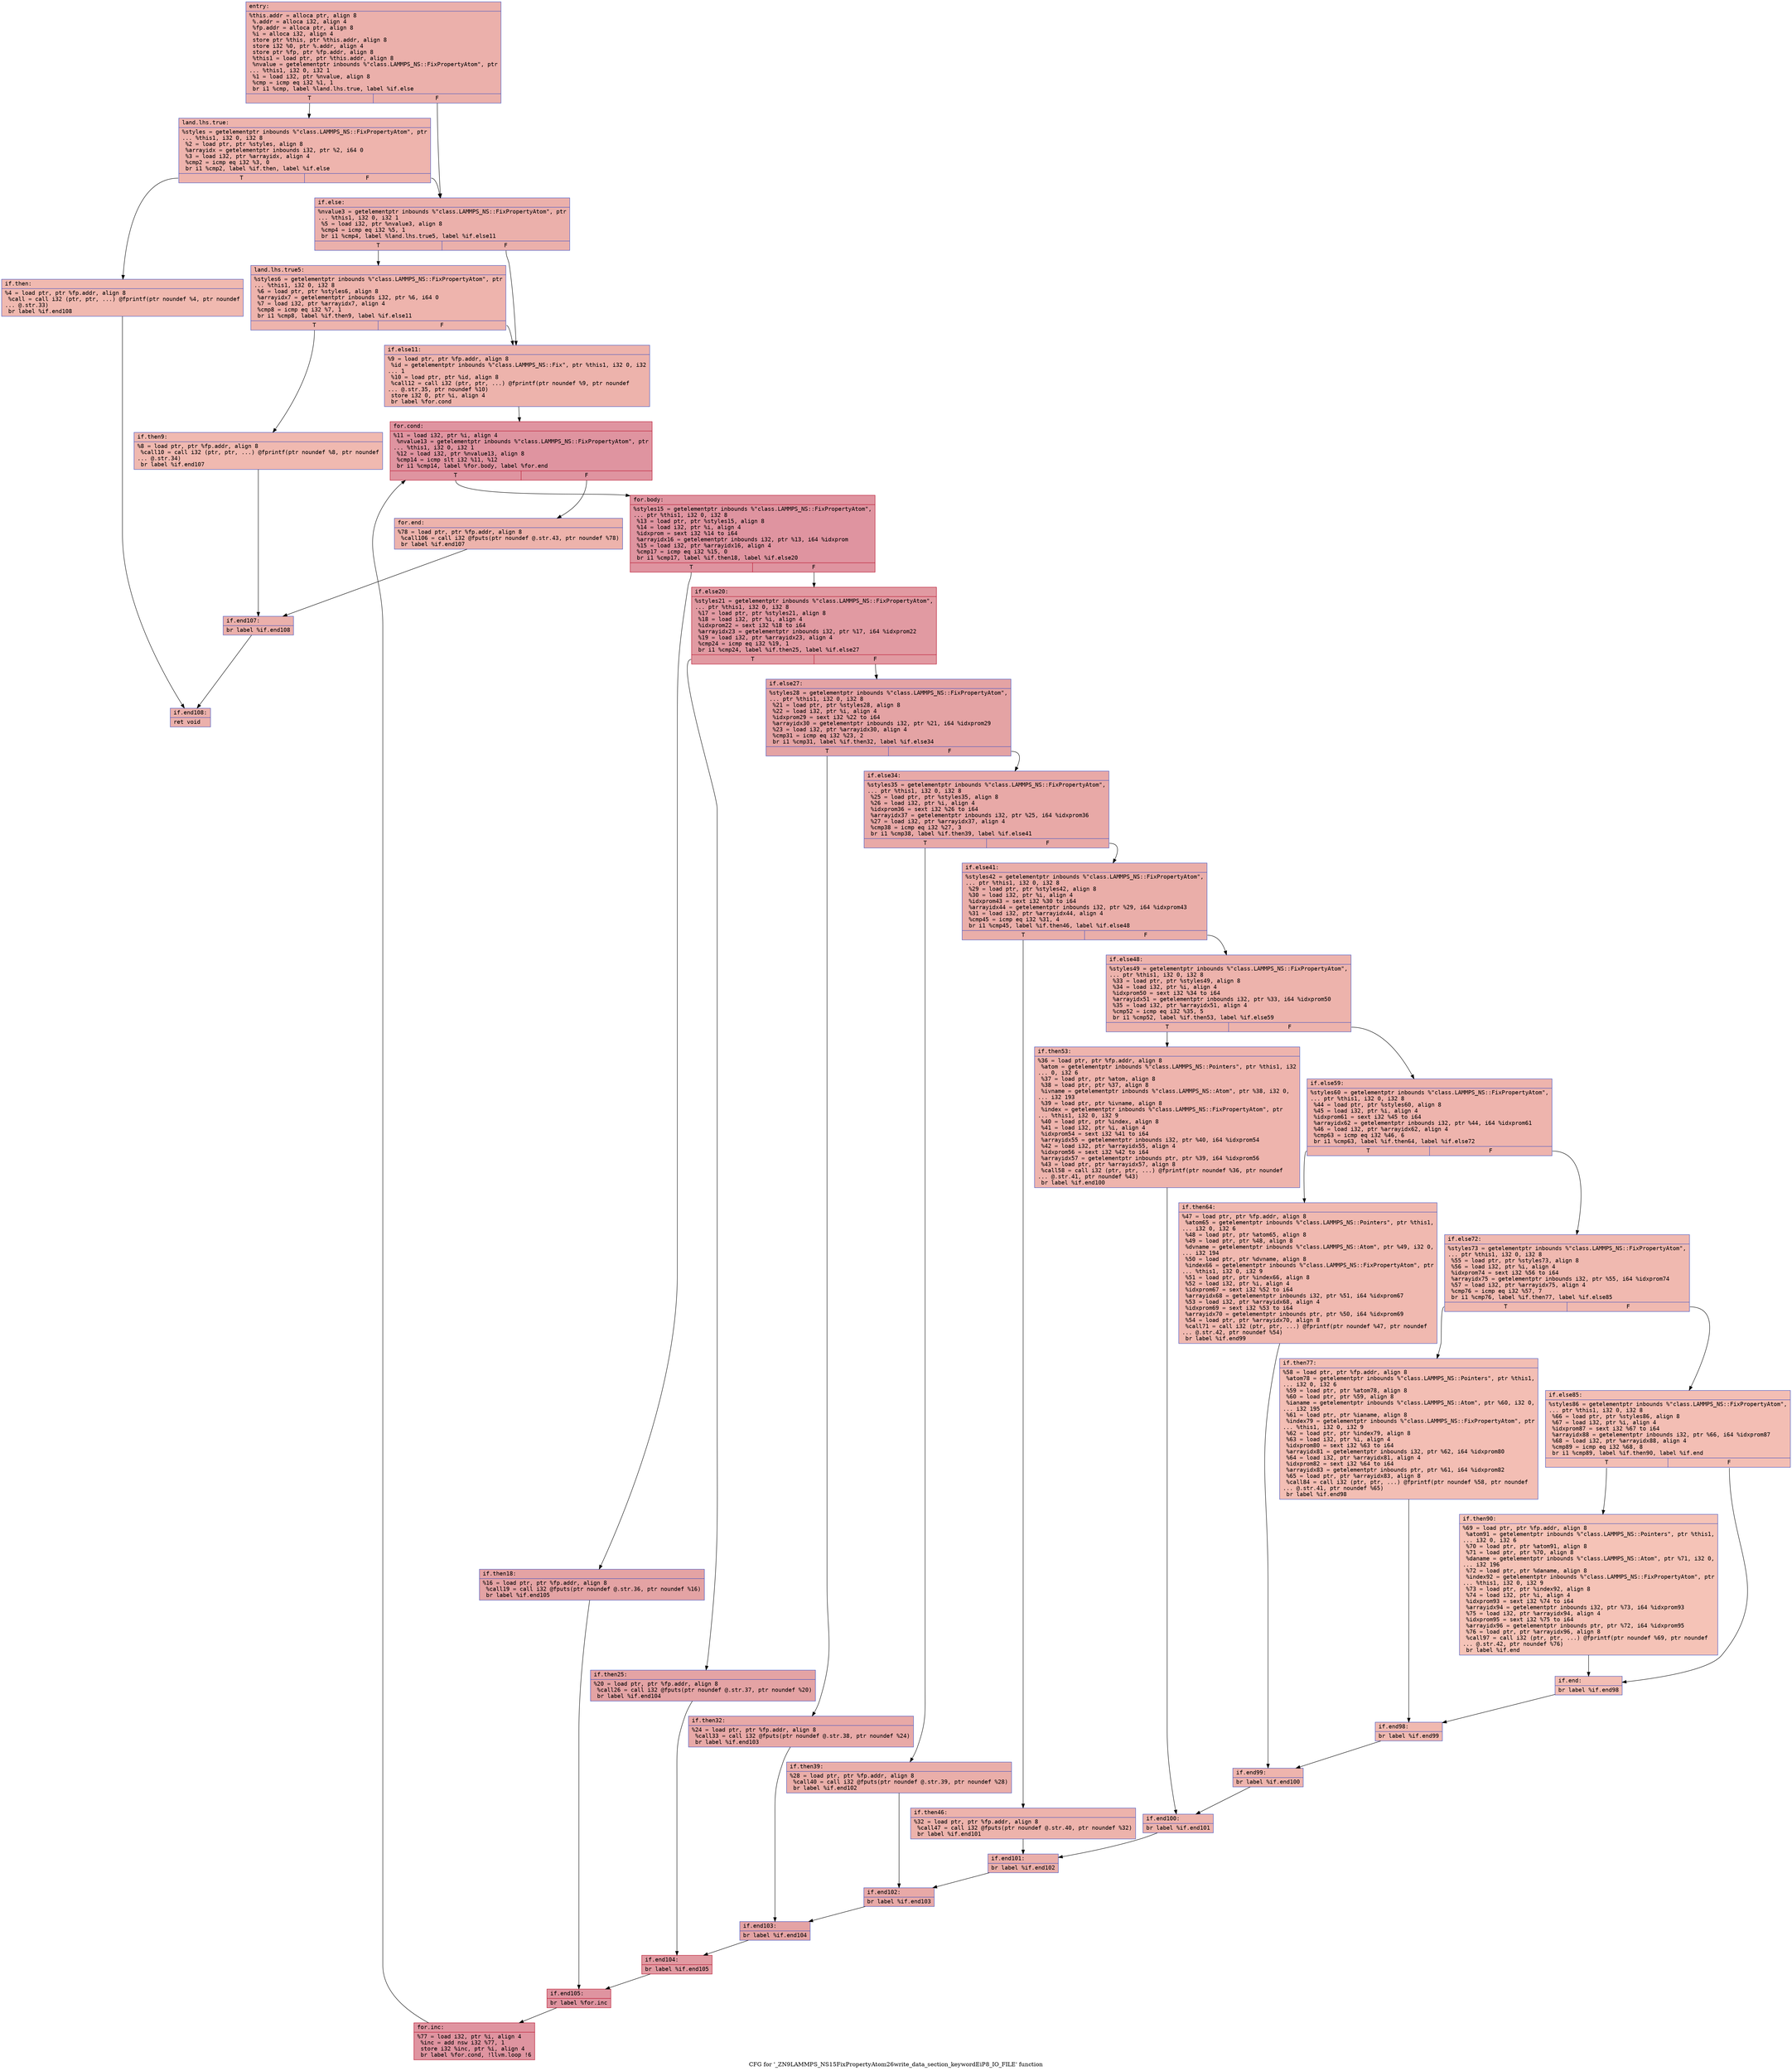 digraph "CFG for '_ZN9LAMMPS_NS15FixPropertyAtom26write_data_section_keywordEiP8_IO_FILE' function" {
	label="CFG for '_ZN9LAMMPS_NS15FixPropertyAtom26write_data_section_keywordEiP8_IO_FILE' function";

	Node0x561c274e7210 [shape=record,color="#3d50c3ff", style=filled, fillcolor="#d24b4070" fontname="Courier",label="{entry:\l|  %this.addr = alloca ptr, align 8\l  %.addr = alloca i32, align 4\l  %fp.addr = alloca ptr, align 8\l  %i = alloca i32, align 4\l  store ptr %this, ptr %this.addr, align 8\l  store i32 %0, ptr %.addr, align 4\l  store ptr %fp, ptr %fp.addr, align 8\l  %this1 = load ptr, ptr %this.addr, align 8\l  %nvalue = getelementptr inbounds %\"class.LAMMPS_NS::FixPropertyAtom\", ptr\l... %this1, i32 0, i32 1\l  %1 = load i32, ptr %nvalue, align 8\l  %cmp = icmp eq i32 %1, 1\l  br i1 %cmp, label %land.lhs.true, label %if.else\l|{<s0>T|<s1>F}}"];
	Node0x561c274e7210:s0 -> Node0x561c274e7ba0[tooltip="entry -> land.lhs.true\nProbability 50.00%" ];
	Node0x561c274e7210:s1 -> Node0x561c274e7c20[tooltip="entry -> if.else\nProbability 50.00%" ];
	Node0x561c274e7ba0 [shape=record,color="#3d50c3ff", style=filled, fillcolor="#d8564670" fontname="Courier",label="{land.lhs.true:\l|  %styles = getelementptr inbounds %\"class.LAMMPS_NS::FixPropertyAtom\", ptr\l... %this1, i32 0, i32 8\l  %2 = load ptr, ptr %styles, align 8\l  %arrayidx = getelementptr inbounds i32, ptr %2, i64 0\l  %3 = load i32, ptr %arrayidx, align 4\l  %cmp2 = icmp eq i32 %3, 0\l  br i1 %cmp2, label %if.then, label %if.else\l|{<s0>T|<s1>F}}"];
	Node0x561c274e7ba0:s0 -> Node0x561c274e8240[tooltip="land.lhs.true -> if.then\nProbability 37.50%" ];
	Node0x561c274e7ba0:s1 -> Node0x561c274e7c20[tooltip="land.lhs.true -> if.else\nProbability 62.50%" ];
	Node0x561c274e8240 [shape=record,color="#3d50c3ff", style=filled, fillcolor="#de614d70" fontname="Courier",label="{if.then:\l|  %4 = load ptr, ptr %fp.addr, align 8\l  %call = call i32 (ptr, ptr, ...) @fprintf(ptr noundef %4, ptr noundef\l... @.str.33)\l  br label %if.end108\l}"];
	Node0x561c274e8240 -> Node0x561c274e8590[tooltip="if.then -> if.end108\nProbability 100.00%" ];
	Node0x561c274e7c20 [shape=record,color="#3d50c3ff", style=filled, fillcolor="#d24b4070" fontname="Courier",label="{if.else:\l|  %nvalue3 = getelementptr inbounds %\"class.LAMMPS_NS::FixPropertyAtom\", ptr\l... %this1, i32 0, i32 1\l  %5 = load i32, ptr %nvalue3, align 8\l  %cmp4 = icmp eq i32 %5, 1\l  br i1 %cmp4, label %land.lhs.true5, label %if.else11\l|{<s0>T|<s1>F}}"];
	Node0x561c274e7c20:s0 -> Node0x561c274e8890[tooltip="if.else -> land.lhs.true5\nProbability 50.00%" ];
	Node0x561c274e7c20:s1 -> Node0x561c274e8910[tooltip="if.else -> if.else11\nProbability 50.00%" ];
	Node0x561c274e8890 [shape=record,color="#3d50c3ff", style=filled, fillcolor="#d8564670" fontname="Courier",label="{land.lhs.true5:\l|  %styles6 = getelementptr inbounds %\"class.LAMMPS_NS::FixPropertyAtom\", ptr\l... %this1, i32 0, i32 8\l  %6 = load ptr, ptr %styles6, align 8\l  %arrayidx7 = getelementptr inbounds i32, ptr %6, i64 0\l  %7 = load i32, ptr %arrayidx7, align 4\l  %cmp8 = icmp eq i32 %7, 1\l  br i1 %cmp8, label %if.then9, label %if.else11\l|{<s0>T|<s1>F}}"];
	Node0x561c274e8890:s0 -> Node0x561c274e7e20[tooltip="land.lhs.true5 -> if.then9\nProbability 50.00%" ];
	Node0x561c274e8890:s1 -> Node0x561c274e8910[tooltip="land.lhs.true5 -> if.else11\nProbability 50.00%" ];
	Node0x561c274e7e20 [shape=record,color="#3d50c3ff", style=filled, fillcolor="#de614d70" fontname="Courier",label="{if.then9:\l|  %8 = load ptr, ptr %fp.addr, align 8\l  %call10 = call i32 (ptr, ptr, ...) @fprintf(ptr noundef %8, ptr noundef\l... @.str.34)\l  br label %if.end107\l}"];
	Node0x561c274e7e20 -> Node0x561c274ea560[tooltip="if.then9 -> if.end107\nProbability 100.00%" ];
	Node0x561c274e8910 [shape=record,color="#3d50c3ff", style=filled, fillcolor="#d6524470" fontname="Courier",label="{if.else11:\l|  %9 = load ptr, ptr %fp.addr, align 8\l  %id = getelementptr inbounds %\"class.LAMMPS_NS::Fix\", ptr %this1, i32 0, i32\l... 1\l  %10 = load ptr, ptr %id, align 8\l  %call12 = call i32 (ptr, ptr, ...) @fprintf(ptr noundef %9, ptr noundef\l... @.str.35, ptr noundef %10)\l  store i32 0, ptr %i, align 4\l  br label %for.cond\l}"];
	Node0x561c274e8910 -> Node0x561c274ea940[tooltip="if.else11 -> for.cond\nProbability 100.00%" ];
	Node0x561c274ea940 [shape=record,color="#b70d28ff", style=filled, fillcolor="#b70d2870" fontname="Courier",label="{for.cond:\l|  %11 = load i32, ptr %i, align 4\l  %nvalue13 = getelementptr inbounds %\"class.LAMMPS_NS::FixPropertyAtom\", ptr\l... %this1, i32 0, i32 1\l  %12 = load i32, ptr %nvalue13, align 8\l  %cmp14 = icmp slt i32 %11, %12\l  br i1 %cmp14, label %for.body, label %for.end\l|{<s0>T|<s1>F}}"];
	Node0x561c274ea940:s0 -> Node0x561c274eacd0[tooltip="for.cond -> for.body\nProbability 96.88%" ];
	Node0x561c274ea940:s1 -> Node0x561c274ead50[tooltip="for.cond -> for.end\nProbability 3.12%" ];
	Node0x561c274eacd0 [shape=record,color="#b70d28ff", style=filled, fillcolor="#b70d2870" fontname="Courier",label="{for.body:\l|  %styles15 = getelementptr inbounds %\"class.LAMMPS_NS::FixPropertyAtom\",\l... ptr %this1, i32 0, i32 8\l  %13 = load ptr, ptr %styles15, align 8\l  %14 = load i32, ptr %i, align 4\l  %idxprom = sext i32 %14 to i64\l  %arrayidx16 = getelementptr inbounds i32, ptr %13, i64 %idxprom\l  %15 = load i32, ptr %arrayidx16, align 4\l  %cmp17 = icmp eq i32 %15, 0\l  br i1 %cmp17, label %if.then18, label %if.else20\l|{<s0>T|<s1>F}}"];
	Node0x561c274eacd0:s0 -> Node0x561c274eb2f0[tooltip="for.body -> if.then18\nProbability 37.50%" ];
	Node0x561c274eacd0:s1 -> Node0x561c274eb370[tooltip="for.body -> if.else20\nProbability 62.50%" ];
	Node0x561c274eb2f0 [shape=record,color="#3d50c3ff", style=filled, fillcolor="#c32e3170" fontname="Courier",label="{if.then18:\l|  %16 = load ptr, ptr %fp.addr, align 8\l  %call19 = call i32 @fputs(ptr noundef @.str.36, ptr noundef %16)\l  br label %if.end105\l}"];
	Node0x561c274eb2f0 -> Node0x561c274eb6f0[tooltip="if.then18 -> if.end105\nProbability 100.00%" ];
	Node0x561c274eb370 [shape=record,color="#b70d28ff", style=filled, fillcolor="#bb1b2c70" fontname="Courier",label="{if.else20:\l|  %styles21 = getelementptr inbounds %\"class.LAMMPS_NS::FixPropertyAtom\",\l... ptr %this1, i32 0, i32 8\l  %17 = load ptr, ptr %styles21, align 8\l  %18 = load i32, ptr %i, align 4\l  %idxprom22 = sext i32 %18 to i64\l  %arrayidx23 = getelementptr inbounds i32, ptr %17, i64 %idxprom22\l  %19 = load i32, ptr %arrayidx23, align 4\l  %cmp24 = icmp eq i32 %19, 1\l  br i1 %cmp24, label %if.then25, label %if.else27\l|{<s0>T|<s1>F}}"];
	Node0x561c274eb370:s0 -> Node0x561c274ebc50[tooltip="if.else20 -> if.then25\nProbability 50.00%" ];
	Node0x561c274eb370:s1 -> Node0x561c274ebcd0[tooltip="if.else20 -> if.else27\nProbability 50.00%" ];
	Node0x561c274ebc50 [shape=record,color="#3d50c3ff", style=filled, fillcolor="#c32e3170" fontname="Courier",label="{if.then25:\l|  %20 = load ptr, ptr %fp.addr, align 8\l  %call26 = call i32 @fputs(ptr noundef @.str.37, ptr noundef %20)\l  br label %if.end104\l}"];
	Node0x561c274ebc50 -> Node0x561c274ea380[tooltip="if.then25 -> if.end104\nProbability 100.00%" ];
	Node0x561c274ebcd0 [shape=record,color="#3d50c3ff", style=filled, fillcolor="#c32e3170" fontname="Courier",label="{if.else27:\l|  %styles28 = getelementptr inbounds %\"class.LAMMPS_NS::FixPropertyAtom\",\l... ptr %this1, i32 0, i32 8\l  %21 = load ptr, ptr %styles28, align 8\l  %22 = load i32, ptr %i, align 4\l  %idxprom29 = sext i32 %22 to i64\l  %arrayidx30 = getelementptr inbounds i32, ptr %21, i64 %idxprom29\l  %23 = load i32, ptr %arrayidx30, align 4\l  %cmp31 = icmp eq i32 %23, 2\l  br i1 %cmp31, label %if.then32, label %if.else34\l|{<s0>T|<s1>F}}"];
	Node0x561c274ebcd0:s0 -> Node0x561c274ec850[tooltip="if.else27 -> if.then32\nProbability 50.00%" ];
	Node0x561c274ebcd0:s1 -> Node0x561c274ec8d0[tooltip="if.else27 -> if.else34\nProbability 50.00%" ];
	Node0x561c274ec850 [shape=record,color="#3d50c3ff", style=filled, fillcolor="#ca3b3770" fontname="Courier",label="{if.then32:\l|  %24 = load ptr, ptr %fp.addr, align 8\l  %call33 = call i32 @fputs(ptr noundef @.str.38, ptr noundef %24)\l  br label %if.end103\l}"];
	Node0x561c274ec850 -> Node0x561c274ecbb0[tooltip="if.then32 -> if.end103\nProbability 100.00%" ];
	Node0x561c274ec8d0 [shape=record,color="#3d50c3ff", style=filled, fillcolor="#ca3b3770" fontname="Courier",label="{if.else34:\l|  %styles35 = getelementptr inbounds %\"class.LAMMPS_NS::FixPropertyAtom\",\l... ptr %this1, i32 0, i32 8\l  %25 = load ptr, ptr %styles35, align 8\l  %26 = load i32, ptr %i, align 4\l  %idxprom36 = sext i32 %26 to i64\l  %arrayidx37 = getelementptr inbounds i32, ptr %25, i64 %idxprom36\l  %27 = load i32, ptr %arrayidx37, align 4\l  %cmp38 = icmp eq i32 %27, 3\l  br i1 %cmp38, label %if.then39, label %if.else41\l|{<s0>T|<s1>F}}"];
	Node0x561c274ec8d0:s0 -> Node0x561c274ed110[tooltip="if.else34 -> if.then39\nProbability 50.00%" ];
	Node0x561c274ec8d0:s1 -> Node0x561c274ed190[tooltip="if.else34 -> if.else41\nProbability 50.00%" ];
	Node0x561c274ed110 [shape=record,color="#3d50c3ff", style=filled, fillcolor="#d0473d70" fontname="Courier",label="{if.then39:\l|  %28 = load ptr, ptr %fp.addr, align 8\l  %call40 = call i32 @fputs(ptr noundef @.str.39, ptr noundef %28)\l  br label %if.end102\l}"];
	Node0x561c274ed110 -> Node0x561c274ed490[tooltip="if.then39 -> if.end102\nProbability 100.00%" ];
	Node0x561c274ed190 [shape=record,color="#3d50c3ff", style=filled, fillcolor="#d0473d70" fontname="Courier",label="{if.else41:\l|  %styles42 = getelementptr inbounds %\"class.LAMMPS_NS::FixPropertyAtom\",\l... ptr %this1, i32 0, i32 8\l  %29 = load ptr, ptr %styles42, align 8\l  %30 = load i32, ptr %i, align 4\l  %idxprom43 = sext i32 %30 to i64\l  %arrayidx44 = getelementptr inbounds i32, ptr %29, i64 %idxprom43\l  %31 = load i32, ptr %arrayidx44, align 4\l  %cmp45 = icmp eq i32 %31, 4\l  br i1 %cmp45, label %if.then46, label %if.else48\l|{<s0>T|<s1>F}}"];
	Node0x561c274ed190:s0 -> Node0x561c274ed9f0[tooltip="if.else41 -> if.then46\nProbability 50.00%" ];
	Node0x561c274ed190:s1 -> Node0x561c274eda70[tooltip="if.else41 -> if.else48\nProbability 50.00%" ];
	Node0x561c274ed9f0 [shape=record,color="#3d50c3ff", style=filled, fillcolor="#d6524470" fontname="Courier",label="{if.then46:\l|  %32 = load ptr, ptr %fp.addr, align 8\l  %call47 = call i32 @fputs(ptr noundef @.str.40, ptr noundef %32)\l  br label %if.end101\l}"];
	Node0x561c274ed9f0 -> Node0x561c274edd70[tooltip="if.then46 -> if.end101\nProbability 100.00%" ];
	Node0x561c274eda70 [shape=record,color="#3d50c3ff", style=filled, fillcolor="#d6524470" fontname="Courier",label="{if.else48:\l|  %styles49 = getelementptr inbounds %\"class.LAMMPS_NS::FixPropertyAtom\",\l... ptr %this1, i32 0, i32 8\l  %33 = load ptr, ptr %styles49, align 8\l  %34 = load i32, ptr %i, align 4\l  %idxprom50 = sext i32 %34 to i64\l  %arrayidx51 = getelementptr inbounds i32, ptr %33, i64 %idxprom50\l  %35 = load i32, ptr %arrayidx51, align 4\l  %cmp52 = icmp eq i32 %35, 5\l  br i1 %cmp52, label %if.then53, label %if.else59\l|{<s0>T|<s1>F}}"];
	Node0x561c274eda70:s0 -> Node0x561c274ee2d0[tooltip="if.else48 -> if.then53\nProbability 50.00%" ];
	Node0x561c274eda70:s1 -> Node0x561c274ee350[tooltip="if.else48 -> if.else59\nProbability 50.00%" ];
	Node0x561c274ee2d0 [shape=record,color="#3d50c3ff", style=filled, fillcolor="#d8564670" fontname="Courier",label="{if.then53:\l|  %36 = load ptr, ptr %fp.addr, align 8\l  %atom = getelementptr inbounds %\"class.LAMMPS_NS::Pointers\", ptr %this1, i32\l... 0, i32 6\l  %37 = load ptr, ptr %atom, align 8\l  %38 = load ptr, ptr %37, align 8\l  %ivname = getelementptr inbounds %\"class.LAMMPS_NS::Atom\", ptr %38, i32 0,\l... i32 193\l  %39 = load ptr, ptr %ivname, align 8\l  %index = getelementptr inbounds %\"class.LAMMPS_NS::FixPropertyAtom\", ptr\l... %this1, i32 0, i32 9\l  %40 = load ptr, ptr %index, align 8\l  %41 = load i32, ptr %i, align 4\l  %idxprom54 = sext i32 %41 to i64\l  %arrayidx55 = getelementptr inbounds i32, ptr %40, i64 %idxprom54\l  %42 = load i32, ptr %arrayidx55, align 4\l  %idxprom56 = sext i32 %42 to i64\l  %arrayidx57 = getelementptr inbounds ptr, ptr %39, i64 %idxprom56\l  %43 = load ptr, ptr %arrayidx57, align 8\l  %call58 = call i32 (ptr, ptr, ...) @fprintf(ptr noundef %36, ptr noundef\l... @.str.41, ptr noundef %43)\l  br label %if.end100\l}"];
	Node0x561c274ee2d0 -> Node0x561c274eeea0[tooltip="if.then53 -> if.end100\nProbability 100.00%" ];
	Node0x561c274ee350 [shape=record,color="#3d50c3ff", style=filled, fillcolor="#d8564670" fontname="Courier",label="{if.else59:\l|  %styles60 = getelementptr inbounds %\"class.LAMMPS_NS::FixPropertyAtom\",\l... ptr %this1, i32 0, i32 8\l  %44 = load ptr, ptr %styles60, align 8\l  %45 = load i32, ptr %i, align 4\l  %idxprom61 = sext i32 %45 to i64\l  %arrayidx62 = getelementptr inbounds i32, ptr %44, i64 %idxprom61\l  %46 = load i32, ptr %arrayidx62, align 4\l  %cmp63 = icmp eq i32 %46, 6\l  br i1 %cmp63, label %if.then64, label %if.else72\l|{<s0>T|<s1>F}}"];
	Node0x561c274ee350:s0 -> Node0x561c274ef420[tooltip="if.else59 -> if.then64\nProbability 50.00%" ];
	Node0x561c274ee350:s1 -> Node0x561c274ef4a0[tooltip="if.else59 -> if.else72\nProbability 50.00%" ];
	Node0x561c274ef420 [shape=record,color="#3d50c3ff", style=filled, fillcolor="#de614d70" fontname="Courier",label="{if.then64:\l|  %47 = load ptr, ptr %fp.addr, align 8\l  %atom65 = getelementptr inbounds %\"class.LAMMPS_NS::Pointers\", ptr %this1,\l... i32 0, i32 6\l  %48 = load ptr, ptr %atom65, align 8\l  %49 = load ptr, ptr %48, align 8\l  %dvname = getelementptr inbounds %\"class.LAMMPS_NS::Atom\", ptr %49, i32 0,\l... i32 194\l  %50 = load ptr, ptr %dvname, align 8\l  %index66 = getelementptr inbounds %\"class.LAMMPS_NS::FixPropertyAtom\", ptr\l... %this1, i32 0, i32 9\l  %51 = load ptr, ptr %index66, align 8\l  %52 = load i32, ptr %i, align 4\l  %idxprom67 = sext i32 %52 to i64\l  %arrayidx68 = getelementptr inbounds i32, ptr %51, i64 %idxprom67\l  %53 = load i32, ptr %arrayidx68, align 4\l  %idxprom69 = sext i32 %53 to i64\l  %arrayidx70 = getelementptr inbounds ptr, ptr %50, i64 %idxprom69\l  %54 = load ptr, ptr %arrayidx70, align 8\l  %call71 = call i32 (ptr, ptr, ...) @fprintf(ptr noundef %47, ptr noundef\l... @.str.42, ptr noundef %54)\l  br label %if.end99\l}"];
	Node0x561c274ef420 -> Node0x561c274f0dd0[tooltip="if.then64 -> if.end99\nProbability 100.00%" ];
	Node0x561c274ef4a0 [shape=record,color="#3d50c3ff", style=filled, fillcolor="#de614d70" fontname="Courier",label="{if.else72:\l|  %styles73 = getelementptr inbounds %\"class.LAMMPS_NS::FixPropertyAtom\",\l... ptr %this1, i32 0, i32 8\l  %55 = load ptr, ptr %styles73, align 8\l  %56 = load i32, ptr %i, align 4\l  %idxprom74 = sext i32 %56 to i64\l  %arrayidx75 = getelementptr inbounds i32, ptr %55, i64 %idxprom74\l  %57 = load i32, ptr %arrayidx75, align 4\l  %cmp76 = icmp eq i32 %57, 7\l  br i1 %cmp76, label %if.then77, label %if.else85\l|{<s0>T|<s1>F}}"];
	Node0x561c274ef4a0:s0 -> Node0x561c274f1350[tooltip="if.else72 -> if.then77\nProbability 50.00%" ];
	Node0x561c274ef4a0:s1 -> Node0x561c274f13d0[tooltip="if.else72 -> if.else85\nProbability 50.00%" ];
	Node0x561c274f1350 [shape=record,color="#3d50c3ff", style=filled, fillcolor="#e36c5570" fontname="Courier",label="{if.then77:\l|  %58 = load ptr, ptr %fp.addr, align 8\l  %atom78 = getelementptr inbounds %\"class.LAMMPS_NS::Pointers\", ptr %this1,\l... i32 0, i32 6\l  %59 = load ptr, ptr %atom78, align 8\l  %60 = load ptr, ptr %59, align 8\l  %ianame = getelementptr inbounds %\"class.LAMMPS_NS::Atom\", ptr %60, i32 0,\l... i32 195\l  %61 = load ptr, ptr %ianame, align 8\l  %index79 = getelementptr inbounds %\"class.LAMMPS_NS::FixPropertyAtom\", ptr\l... %this1, i32 0, i32 9\l  %62 = load ptr, ptr %index79, align 8\l  %63 = load i32, ptr %i, align 4\l  %idxprom80 = sext i32 %63 to i64\l  %arrayidx81 = getelementptr inbounds i32, ptr %62, i64 %idxprom80\l  %64 = load i32, ptr %arrayidx81, align 4\l  %idxprom82 = sext i32 %64 to i64\l  %arrayidx83 = getelementptr inbounds ptr, ptr %61, i64 %idxprom82\l  %65 = load ptr, ptr %arrayidx83, align 8\l  %call84 = call i32 (ptr, ptr, ...) @fprintf(ptr noundef %58, ptr noundef\l... @.str.41, ptr noundef %65)\l  br label %if.end98\l}"];
	Node0x561c274f1350 -> Node0x561c274f1f80[tooltip="if.then77 -> if.end98\nProbability 100.00%" ];
	Node0x561c274f13d0 [shape=record,color="#3d50c3ff", style=filled, fillcolor="#e36c5570" fontname="Courier",label="{if.else85:\l|  %styles86 = getelementptr inbounds %\"class.LAMMPS_NS::FixPropertyAtom\",\l... ptr %this1, i32 0, i32 8\l  %66 = load ptr, ptr %styles86, align 8\l  %67 = load i32, ptr %i, align 4\l  %idxprom87 = sext i32 %67 to i64\l  %arrayidx88 = getelementptr inbounds i32, ptr %66, i64 %idxprom87\l  %68 = load i32, ptr %arrayidx88, align 4\l  %cmp89 = icmp eq i32 %68, 8\l  br i1 %cmp89, label %if.then90, label %if.end\l|{<s0>T|<s1>F}}"];
	Node0x561c274f13d0:s0 -> Node0x561c274f2500[tooltip="if.else85 -> if.then90\nProbability 50.00%" ];
	Node0x561c274f13d0:s1 -> Node0x561c274f2580[tooltip="if.else85 -> if.end\nProbability 50.00%" ];
	Node0x561c274f2500 [shape=record,color="#3d50c3ff", style=filled, fillcolor="#e8765c70" fontname="Courier",label="{if.then90:\l|  %69 = load ptr, ptr %fp.addr, align 8\l  %atom91 = getelementptr inbounds %\"class.LAMMPS_NS::Pointers\", ptr %this1,\l... i32 0, i32 6\l  %70 = load ptr, ptr %atom91, align 8\l  %71 = load ptr, ptr %70, align 8\l  %daname = getelementptr inbounds %\"class.LAMMPS_NS::Atom\", ptr %71, i32 0,\l... i32 196\l  %72 = load ptr, ptr %daname, align 8\l  %index92 = getelementptr inbounds %\"class.LAMMPS_NS::FixPropertyAtom\", ptr\l... %this1, i32 0, i32 9\l  %73 = load ptr, ptr %index92, align 8\l  %74 = load i32, ptr %i, align 4\l  %idxprom93 = sext i32 %74 to i64\l  %arrayidx94 = getelementptr inbounds i32, ptr %73, i64 %idxprom93\l  %75 = load i32, ptr %arrayidx94, align 4\l  %idxprom95 = sext i32 %75 to i64\l  %arrayidx96 = getelementptr inbounds ptr, ptr %72, i64 %idxprom95\l  %76 = load ptr, ptr %arrayidx96, align 8\l  %call97 = call i32 (ptr, ptr, ...) @fprintf(ptr noundef %69, ptr noundef\l... @.str.42, ptr noundef %76)\l  br label %if.end\l}"];
	Node0x561c274f2500 -> Node0x561c274f2580[tooltip="if.then90 -> if.end\nProbability 100.00%" ];
	Node0x561c274f2580 [shape=record,color="#3d50c3ff", style=filled, fillcolor="#e36c5570" fontname="Courier",label="{if.end:\l|  br label %if.end98\l}"];
	Node0x561c274f2580 -> Node0x561c274f1f80[tooltip="if.end -> if.end98\nProbability 100.00%" ];
	Node0x561c274f1f80 [shape=record,color="#3d50c3ff", style=filled, fillcolor="#de614d70" fontname="Courier",label="{if.end98:\l|  br label %if.end99\l}"];
	Node0x561c274f1f80 -> Node0x561c274f0dd0[tooltip="if.end98 -> if.end99\nProbability 100.00%" ];
	Node0x561c274f0dd0 [shape=record,color="#3d50c3ff", style=filled, fillcolor="#d8564670" fontname="Courier",label="{if.end99:\l|  br label %if.end100\l}"];
	Node0x561c274f0dd0 -> Node0x561c274eeea0[tooltip="if.end99 -> if.end100\nProbability 100.00%" ];
	Node0x561c274eeea0 [shape=record,color="#3d50c3ff", style=filled, fillcolor="#d6524470" fontname="Courier",label="{if.end100:\l|  br label %if.end101\l}"];
	Node0x561c274eeea0 -> Node0x561c274edd70[tooltip="if.end100 -> if.end101\nProbability 100.00%" ];
	Node0x561c274edd70 [shape=record,color="#3d50c3ff", style=filled, fillcolor="#d0473d70" fontname="Courier",label="{if.end101:\l|  br label %if.end102\l}"];
	Node0x561c274edd70 -> Node0x561c274ed490[tooltip="if.end101 -> if.end102\nProbability 100.00%" ];
	Node0x561c274ed490 [shape=record,color="#3d50c3ff", style=filled, fillcolor="#ca3b3770" fontname="Courier",label="{if.end102:\l|  br label %if.end103\l}"];
	Node0x561c274ed490 -> Node0x561c274ecbb0[tooltip="if.end102 -> if.end103\nProbability 100.00%" ];
	Node0x561c274ecbb0 [shape=record,color="#3d50c3ff", style=filled, fillcolor="#c32e3170" fontname="Courier",label="{if.end103:\l|  br label %if.end104\l}"];
	Node0x561c274ecbb0 -> Node0x561c274ea380[tooltip="if.end103 -> if.end104\nProbability 100.00%" ];
	Node0x561c274ea380 [shape=record,color="#b70d28ff", style=filled, fillcolor="#bb1b2c70" fontname="Courier",label="{if.end104:\l|  br label %if.end105\l}"];
	Node0x561c274ea380 -> Node0x561c274eb6f0[tooltip="if.end104 -> if.end105\nProbability 100.00%" ];
	Node0x561c274eb6f0 [shape=record,color="#b70d28ff", style=filled, fillcolor="#b70d2870" fontname="Courier",label="{if.end105:\l|  br label %for.inc\l}"];
	Node0x561c274eb6f0 -> Node0x561c274f3510[tooltip="if.end105 -> for.inc\nProbability 100.00%" ];
	Node0x561c274f3510 [shape=record,color="#b70d28ff", style=filled, fillcolor="#b70d2870" fontname="Courier",label="{for.inc:\l|  %77 = load i32, ptr %i, align 4\l  %inc = add nsw i32 %77, 1\l  store i32 %inc, ptr %i, align 4\l  br label %for.cond, !llvm.loop !6\l}"];
	Node0x561c274f3510 -> Node0x561c274ea940[tooltip="for.inc -> for.cond\nProbability 100.00%" ];
	Node0x561c274ead50 [shape=record,color="#3d50c3ff", style=filled, fillcolor="#d6524470" fontname="Courier",label="{for.end:\l|  %78 = load ptr, ptr %fp.addr, align 8\l  %call106 = call i32 @fputs(ptr noundef @.str.43, ptr noundef %78)\l  br label %if.end107\l}"];
	Node0x561c274ead50 -> Node0x561c274ea560[tooltip="for.end -> if.end107\nProbability 100.00%" ];
	Node0x561c274ea560 [shape=record,color="#3d50c3ff", style=filled, fillcolor="#d24b4070" fontname="Courier",label="{if.end107:\l|  br label %if.end108\l}"];
	Node0x561c274ea560 -> Node0x561c274e8590[tooltip="if.end107 -> if.end108\nProbability 100.00%" ];
	Node0x561c274e8590 [shape=record,color="#3d50c3ff", style=filled, fillcolor="#d24b4070" fontname="Courier",label="{if.end108:\l|  ret void\l}"];
}
